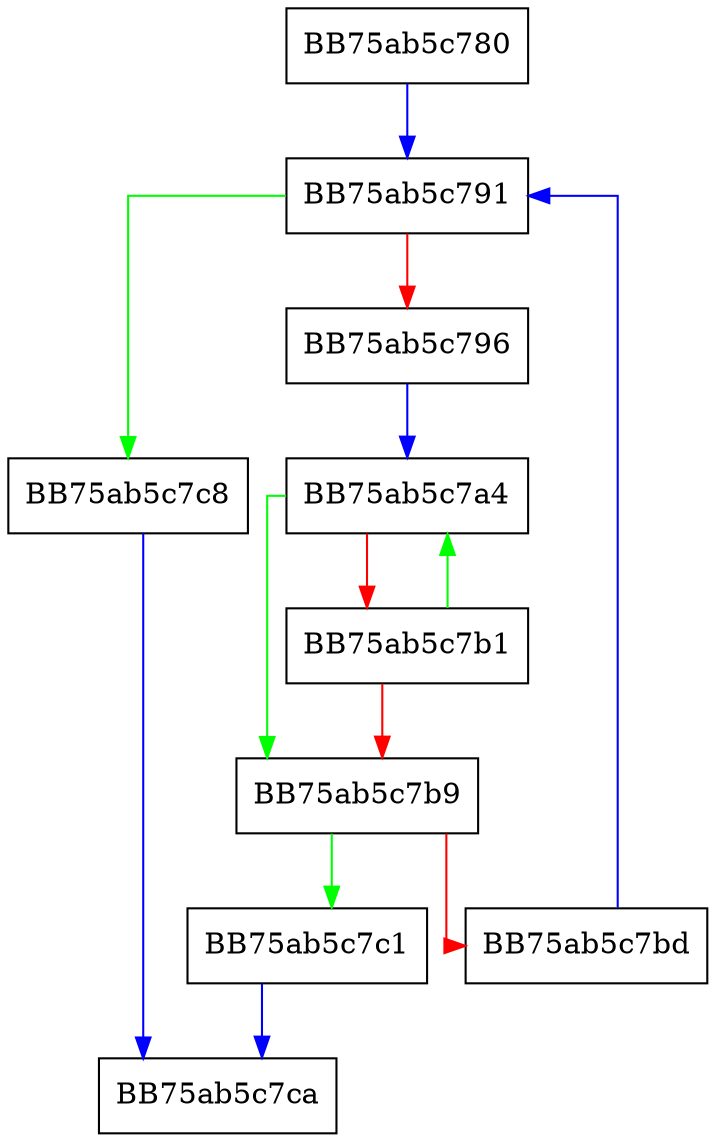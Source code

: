 digraph winGetSystemCall {
  node [shape="box"];
  graph [splines=ortho];
  BB75ab5c780 -> BB75ab5c791 [color="blue"];
  BB75ab5c791 -> BB75ab5c7c8 [color="green"];
  BB75ab5c791 -> BB75ab5c796 [color="red"];
  BB75ab5c796 -> BB75ab5c7a4 [color="blue"];
  BB75ab5c7a4 -> BB75ab5c7b9 [color="green"];
  BB75ab5c7a4 -> BB75ab5c7b1 [color="red"];
  BB75ab5c7b1 -> BB75ab5c7a4 [color="green"];
  BB75ab5c7b1 -> BB75ab5c7b9 [color="red"];
  BB75ab5c7b9 -> BB75ab5c7c1 [color="green"];
  BB75ab5c7b9 -> BB75ab5c7bd [color="red"];
  BB75ab5c7bd -> BB75ab5c791 [color="blue"];
  BB75ab5c7c1 -> BB75ab5c7ca [color="blue"];
  BB75ab5c7c8 -> BB75ab5c7ca [color="blue"];
}